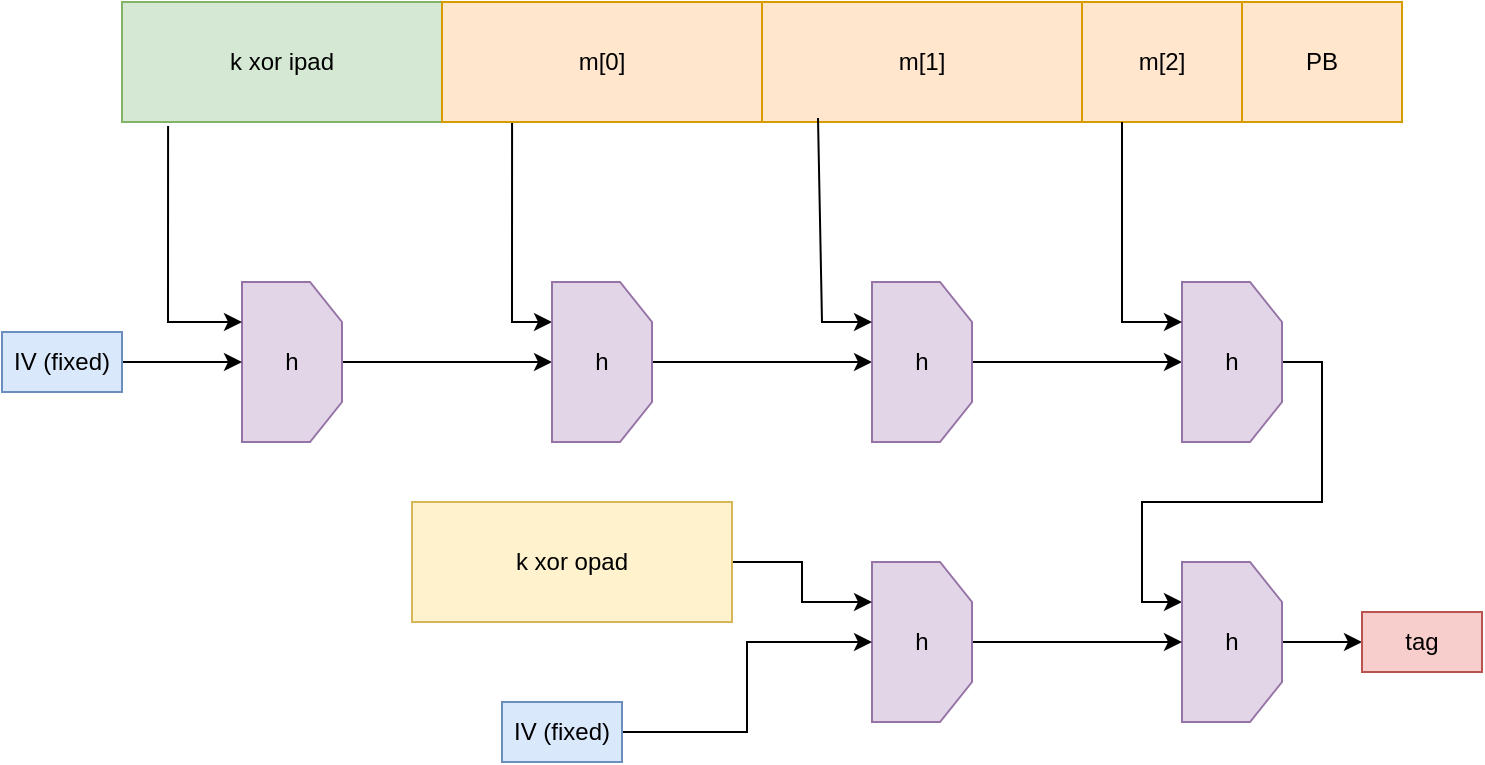 <mxfile version="24.8.3">
  <diagram name="Page-1" id="V6FSeJS0DYEMgdJ8QZhM">
    <mxGraphModel dx="989" dy="541" grid="1" gridSize="10" guides="1" tooltips="1" connect="1" arrows="1" fold="1" page="1" pageScale="1" pageWidth="850" pageHeight="1100" math="0" shadow="0">
      <root>
        <mxCell id="0" />
        <mxCell id="1" parent="0" />
        <mxCell id="zkv0B2UUDF8M9o5TSkQS-1" value="k xor ipad" style="rounded=0;whiteSpace=wrap;html=1;fillColor=#d5e8d4;strokeColor=#82b366;" vertex="1" parent="1">
          <mxGeometry x="120" y="260" width="160" height="60" as="geometry" />
        </mxCell>
        <mxCell id="zkv0B2UUDF8M9o5TSkQS-11" style="edgeStyle=orthogonalEdgeStyle;rounded=0;orthogonalLoop=1;jettySize=auto;html=1;exitX=0.219;exitY=1;exitDx=0;exitDy=0;entryX=0.25;entryY=1;entryDx=0;entryDy=0;exitPerimeter=0;" edge="1" parent="1" source="zkv0B2UUDF8M9o5TSkQS-2" target="zkv0B2UUDF8M9o5TSkQS-7">
          <mxGeometry relative="1" as="geometry" />
        </mxCell>
        <mxCell id="zkv0B2UUDF8M9o5TSkQS-2" value="m[0]" style="rounded=0;whiteSpace=wrap;html=1;fillColor=#ffe6cc;strokeColor=#d79b00;" vertex="1" parent="1">
          <mxGeometry x="280" y="260" width="160" height="60" as="geometry" />
        </mxCell>
        <mxCell id="zkv0B2UUDF8M9o5TSkQS-3" value="m[1]" style="rounded=0;whiteSpace=wrap;html=1;fillColor=#ffe6cc;strokeColor=#d79b00;" vertex="1" parent="1">
          <mxGeometry x="440" y="260" width="160" height="60" as="geometry" />
        </mxCell>
        <mxCell id="zkv0B2UUDF8M9o5TSkQS-4" value="m[2]" style="rounded=0;whiteSpace=wrap;html=1;fillColor=#ffe6cc;strokeColor=#d79b00;" vertex="1" parent="1">
          <mxGeometry x="600" y="260" width="80" height="60" as="geometry" />
        </mxCell>
        <mxCell id="zkv0B2UUDF8M9o5TSkQS-5" value="PB" style="rounded=0;whiteSpace=wrap;html=1;fillColor=#ffe6cc;strokeColor=#d79b00;" vertex="1" parent="1">
          <mxGeometry x="680" y="260" width="80" height="60" as="geometry" />
        </mxCell>
        <mxCell id="zkv0B2UUDF8M9o5TSkQS-18" value="" style="edgeStyle=orthogonalEdgeStyle;rounded=0;orthogonalLoop=1;jettySize=auto;html=1;" edge="1" parent="1" source="zkv0B2UUDF8M9o5TSkQS-6" target="zkv0B2UUDF8M9o5TSkQS-7">
          <mxGeometry relative="1" as="geometry" />
        </mxCell>
        <mxCell id="zkv0B2UUDF8M9o5TSkQS-6" value="h" style="shape=loopLimit;whiteSpace=wrap;html=1;direction=south;fillColor=#e1d5e7;strokeColor=#9673a6;" vertex="1" parent="1">
          <mxGeometry x="180" y="400" width="50" height="80" as="geometry" />
        </mxCell>
        <mxCell id="zkv0B2UUDF8M9o5TSkQS-19" value="" style="edgeStyle=orthogonalEdgeStyle;rounded=0;orthogonalLoop=1;jettySize=auto;html=1;" edge="1" parent="1" source="zkv0B2UUDF8M9o5TSkQS-7" target="zkv0B2UUDF8M9o5TSkQS-8">
          <mxGeometry relative="1" as="geometry" />
        </mxCell>
        <mxCell id="zkv0B2UUDF8M9o5TSkQS-7" value="h" style="shape=loopLimit;whiteSpace=wrap;html=1;direction=south;fillColor=#e1d5e7;strokeColor=#9673a6;" vertex="1" parent="1">
          <mxGeometry x="335" y="400" width="50" height="80" as="geometry" />
        </mxCell>
        <mxCell id="zkv0B2UUDF8M9o5TSkQS-20" value="" style="edgeStyle=orthogonalEdgeStyle;rounded=0;orthogonalLoop=1;jettySize=auto;html=1;" edge="1" parent="1" source="zkv0B2UUDF8M9o5TSkQS-8" target="zkv0B2UUDF8M9o5TSkQS-9">
          <mxGeometry relative="1" as="geometry" />
        </mxCell>
        <mxCell id="zkv0B2UUDF8M9o5TSkQS-8" value="h" style="shape=loopLimit;whiteSpace=wrap;html=1;direction=south;fillColor=#e1d5e7;strokeColor=#9673a6;" vertex="1" parent="1">
          <mxGeometry x="495" y="400" width="50" height="80" as="geometry" />
        </mxCell>
        <mxCell id="zkv0B2UUDF8M9o5TSkQS-22" style="edgeStyle=orthogonalEdgeStyle;rounded=0;orthogonalLoop=1;jettySize=auto;html=1;exitX=0.5;exitY=0;exitDx=0;exitDy=0;entryX=0.25;entryY=1;entryDx=0;entryDy=0;" edge="1" parent="1" source="zkv0B2UUDF8M9o5TSkQS-9" target="zkv0B2UUDF8M9o5TSkQS-21">
          <mxGeometry relative="1" as="geometry" />
        </mxCell>
        <mxCell id="zkv0B2UUDF8M9o5TSkQS-9" value="h" style="shape=loopLimit;whiteSpace=wrap;html=1;direction=south;fillColor=#e1d5e7;strokeColor=#9673a6;" vertex="1" parent="1">
          <mxGeometry x="650" y="400" width="50" height="80" as="geometry" />
        </mxCell>
        <mxCell id="zkv0B2UUDF8M9o5TSkQS-10" value="" style="endArrow=classic;html=1;rounded=0;exitX=0.144;exitY=1.033;exitDx=0;exitDy=0;exitPerimeter=0;entryX=0.25;entryY=1;entryDx=0;entryDy=0;" edge="1" parent="1" source="zkv0B2UUDF8M9o5TSkQS-1" target="zkv0B2UUDF8M9o5TSkQS-6">
          <mxGeometry width="50" height="50" relative="1" as="geometry">
            <mxPoint x="400" y="430" as="sourcePoint" />
            <mxPoint x="450" y="380" as="targetPoint" />
            <Array as="points">
              <mxPoint x="143" y="420" />
            </Array>
          </mxGeometry>
        </mxCell>
        <mxCell id="zkv0B2UUDF8M9o5TSkQS-14" value="" style="endArrow=classic;html=1;rounded=0;exitX=0.175;exitY=0.967;exitDx=0;exitDy=0;exitPerimeter=0;entryX=0.25;entryY=1;entryDx=0;entryDy=0;" edge="1" parent="1" source="zkv0B2UUDF8M9o5TSkQS-3" target="zkv0B2UUDF8M9o5TSkQS-8">
          <mxGeometry width="50" height="50" relative="1" as="geometry">
            <mxPoint x="360" y="420" as="sourcePoint" />
            <mxPoint x="410" y="370" as="targetPoint" />
            <Array as="points">
              <mxPoint x="470" y="420" />
            </Array>
          </mxGeometry>
        </mxCell>
        <mxCell id="zkv0B2UUDF8M9o5TSkQS-15" value="" style="endArrow=classic;html=1;rounded=0;entryX=0.25;entryY=1;entryDx=0;entryDy=0;exitX=0.25;exitY=1;exitDx=0;exitDy=0;" edge="1" parent="1" source="zkv0B2UUDF8M9o5TSkQS-4" target="zkv0B2UUDF8M9o5TSkQS-9">
          <mxGeometry width="50" height="50" relative="1" as="geometry">
            <mxPoint x="360" y="420" as="sourcePoint" />
            <mxPoint x="410" y="370" as="targetPoint" />
            <Array as="points">
              <mxPoint x="620" y="420" />
            </Array>
          </mxGeometry>
        </mxCell>
        <mxCell id="zkv0B2UUDF8M9o5TSkQS-17" value="" style="edgeStyle=orthogonalEdgeStyle;rounded=0;orthogonalLoop=1;jettySize=auto;html=1;" edge="1" parent="1" source="zkv0B2UUDF8M9o5TSkQS-16" target="zkv0B2UUDF8M9o5TSkQS-6">
          <mxGeometry relative="1" as="geometry" />
        </mxCell>
        <mxCell id="zkv0B2UUDF8M9o5TSkQS-16" value="IV (fixed)" style="text;html=1;align=center;verticalAlign=middle;whiteSpace=wrap;rounded=0;fillColor=#dae8fc;strokeColor=#6c8ebf;" vertex="1" parent="1">
          <mxGeometry x="60" y="425" width="60" height="30" as="geometry" />
        </mxCell>
        <mxCell id="zkv0B2UUDF8M9o5TSkQS-30" value="" style="edgeStyle=orthogonalEdgeStyle;rounded=0;orthogonalLoop=1;jettySize=auto;html=1;" edge="1" parent="1" source="zkv0B2UUDF8M9o5TSkQS-21" target="zkv0B2UUDF8M9o5TSkQS-29">
          <mxGeometry relative="1" as="geometry" />
        </mxCell>
        <mxCell id="zkv0B2UUDF8M9o5TSkQS-21" value="h" style="shape=loopLimit;whiteSpace=wrap;html=1;direction=south;fillColor=#e1d5e7;strokeColor=#9673a6;" vertex="1" parent="1">
          <mxGeometry x="650" y="540" width="50" height="80" as="geometry" />
        </mxCell>
        <mxCell id="zkv0B2UUDF8M9o5TSkQS-28" value="" style="edgeStyle=orthogonalEdgeStyle;rounded=0;orthogonalLoop=1;jettySize=auto;html=1;" edge="1" parent="1" source="zkv0B2UUDF8M9o5TSkQS-23" target="zkv0B2UUDF8M9o5TSkQS-21">
          <mxGeometry relative="1" as="geometry" />
        </mxCell>
        <mxCell id="zkv0B2UUDF8M9o5TSkQS-23" value="h" style="shape=loopLimit;whiteSpace=wrap;html=1;direction=south;fillColor=#e1d5e7;strokeColor=#9673a6;" vertex="1" parent="1">
          <mxGeometry x="495" y="540" width="50" height="80" as="geometry" />
        </mxCell>
        <mxCell id="zkv0B2UUDF8M9o5TSkQS-25" value="" style="edgeStyle=orthogonalEdgeStyle;rounded=0;orthogonalLoop=1;jettySize=auto;html=1;entryX=0.25;entryY=1;entryDx=0;entryDy=0;" edge="1" parent="1" source="zkv0B2UUDF8M9o5TSkQS-24" target="zkv0B2UUDF8M9o5TSkQS-23">
          <mxGeometry relative="1" as="geometry" />
        </mxCell>
        <mxCell id="zkv0B2UUDF8M9o5TSkQS-24" value="k xor opad" style="rounded=0;whiteSpace=wrap;html=1;fillColor=#fff2cc;strokeColor=#d6b656;" vertex="1" parent="1">
          <mxGeometry x="265" y="510" width="160" height="60" as="geometry" />
        </mxCell>
        <mxCell id="zkv0B2UUDF8M9o5TSkQS-27" style="edgeStyle=orthogonalEdgeStyle;rounded=0;orthogonalLoop=1;jettySize=auto;html=1;exitX=1;exitY=0.5;exitDx=0;exitDy=0;" edge="1" parent="1" source="zkv0B2UUDF8M9o5TSkQS-26" target="zkv0B2UUDF8M9o5TSkQS-23">
          <mxGeometry relative="1" as="geometry" />
        </mxCell>
        <mxCell id="zkv0B2UUDF8M9o5TSkQS-26" value="IV (fixed)" style="text;html=1;align=center;verticalAlign=middle;whiteSpace=wrap;rounded=0;fillColor=#dae8fc;strokeColor=#6c8ebf;" vertex="1" parent="1">
          <mxGeometry x="310" y="610" width="60" height="30" as="geometry" />
        </mxCell>
        <mxCell id="zkv0B2UUDF8M9o5TSkQS-29" value="tag" style="text;html=1;align=center;verticalAlign=middle;whiteSpace=wrap;rounded=0;fillColor=#f8cecc;strokeColor=#b85450;" vertex="1" parent="1">
          <mxGeometry x="740" y="565" width="60" height="30" as="geometry" />
        </mxCell>
      </root>
    </mxGraphModel>
  </diagram>
</mxfile>
